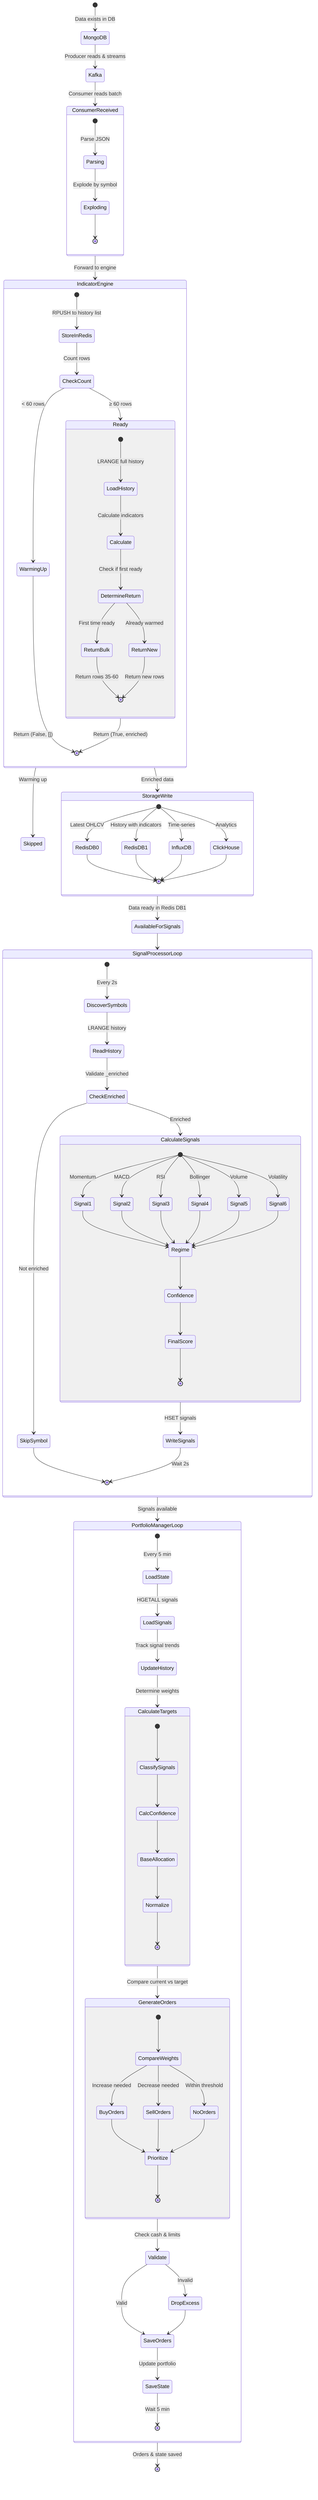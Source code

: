 stateDiagram-v2
    [*] --> MongoDB: Data exists in DB
    
    MongoDB --> Kafka: Producer reads & streams
    
    Kafka --> ConsumerReceived: Consumer reads batch
    
    state ConsumerReceived {
        [*] --> Parsing: Parse JSON
        Parsing --> Exploding: Explode by symbol
        Exploding --> [*]
    }
    
    ConsumerReceived --> IndicatorEngine: Forward to engine
    
    state IndicatorEngine {
        [*] --> StoreInRedis: RPUSH to history list
        StoreInRedis --> CheckCount: Count rows
        
        state CheckCount <<choice>>
        CheckCount --> WarmingUp: < 60 rows
        CheckCount --> Ready: ≥ 60 rows
        
        WarmingUp --> [*]: Return (False, [])
        
        state Ready {
            [*] --> LoadHistory: LRANGE full history
            LoadHistory --> Calculate: Calculate indicators
            Calculate --> DetermineReturn: Check if first ready
            
            state DetermineReturn <<choice>>
            DetermineReturn --> ReturnBulk: First time ready
            DetermineReturn --> ReturnNew: Already warmed
            
            ReturnBulk --> [*]: Return rows 35-60
            ReturnNew --> [*]: Return new rows
        }
        
        Ready --> [*]: Return (True, enriched)
    }
    
    IndicatorEngine --> Skipped: Warming up
    IndicatorEngine --> StorageWrite: Enriched data
    
    state StorageWrite {
        [*] --> RedisDB0: Latest OHLCV
        [*] --> RedisDB1: History with indicators
        [*] --> InfluxDB: Time-series
        [*] --> ClickHouse: Analytics
        RedisDB0 --> [*]
        RedisDB1 --> [*]
        InfluxDB --> [*]
        ClickHouse --> [*]
    }
    
    StorageWrite --> AvailableForSignals: Data ready in Redis DB1
    
    state SignalProcessorLoop {
        [*] --> DiscoverSymbols: Every 2s
        DiscoverSymbols --> ReadHistory: LRANGE history
        ReadHistory --> CheckEnriched: Validate _enriched
        
        state CheckEnriched <<choice>>
        CheckEnriched --> SkipSymbol: Not enriched
        CheckEnriched --> CalculateSignals: Enriched
        
        SkipSymbol --> [*]
        
        state CalculateSignals {
            [*] --> Signal1: Momentum
            [*] --> Signal2: MACD
            [*] --> Signal3: RSI
            [*] --> Signal4: Bollinger
            [*] --> Signal5: Volume
            [*] --> Signal6: Volatility
            Signal1 --> Regime
            Signal2 --> Regime
            Signal3 --> Regime
            Signal4 --> Regime
            Signal5 --> Regime
            Signal6 --> Regime
            Regime --> Confidence
            Confidence --> FinalScore
            FinalScore --> [*]
        }
        
        CalculateSignals --> WriteSignals: HSET signals
        WriteSignals --> [*]: Wait 2s
    }
    
    AvailableForSignals --> SignalProcessorLoop
    
    state PortfolioManagerLoop {
        [*] --> LoadState: Every 5 min
        LoadState --> LoadSignals: HGETALL signals
        LoadSignals --> UpdateHistory: Track signal trends
        UpdateHistory --> CalculateTargets: Determine weights
        
        state CalculateTargets {
            [*] --> ClassifySignals
            ClassifySignals --> CalcConfidence
            CalcConfidence --> BaseAllocation
            BaseAllocation --> Normalize
            Normalize --> [*]
        }
        
        CalculateTargets --> GenerateOrders: Compare current vs target
        
        state GenerateOrders {
            [*] --> CompareWeights
            CompareWeights --> BuyOrders: Increase needed
            CompareWeights --> SellOrders: Decrease needed
            CompareWeights --> NoOrders: Within threshold
            BuyOrders --> Prioritize
            SellOrders --> Prioritize
            NoOrders --> Prioritize
            Prioritize --> [*]
        }
        
        GenerateOrders --> Validate: Check cash & limits
        
        state Validate <<choice>>
        Validate --> SaveOrders: Valid
        Validate --> DropExcess: Invalid
        
        DropExcess --> SaveOrders
        SaveOrders --> SaveState: Update portfolio
        SaveState --> [*]: Wait 5 min
    }
    
    SignalProcessorLoop --> PortfolioManagerLoop: Signals available
    
    PortfolioManagerLoop --> [*]: Orders & state saved